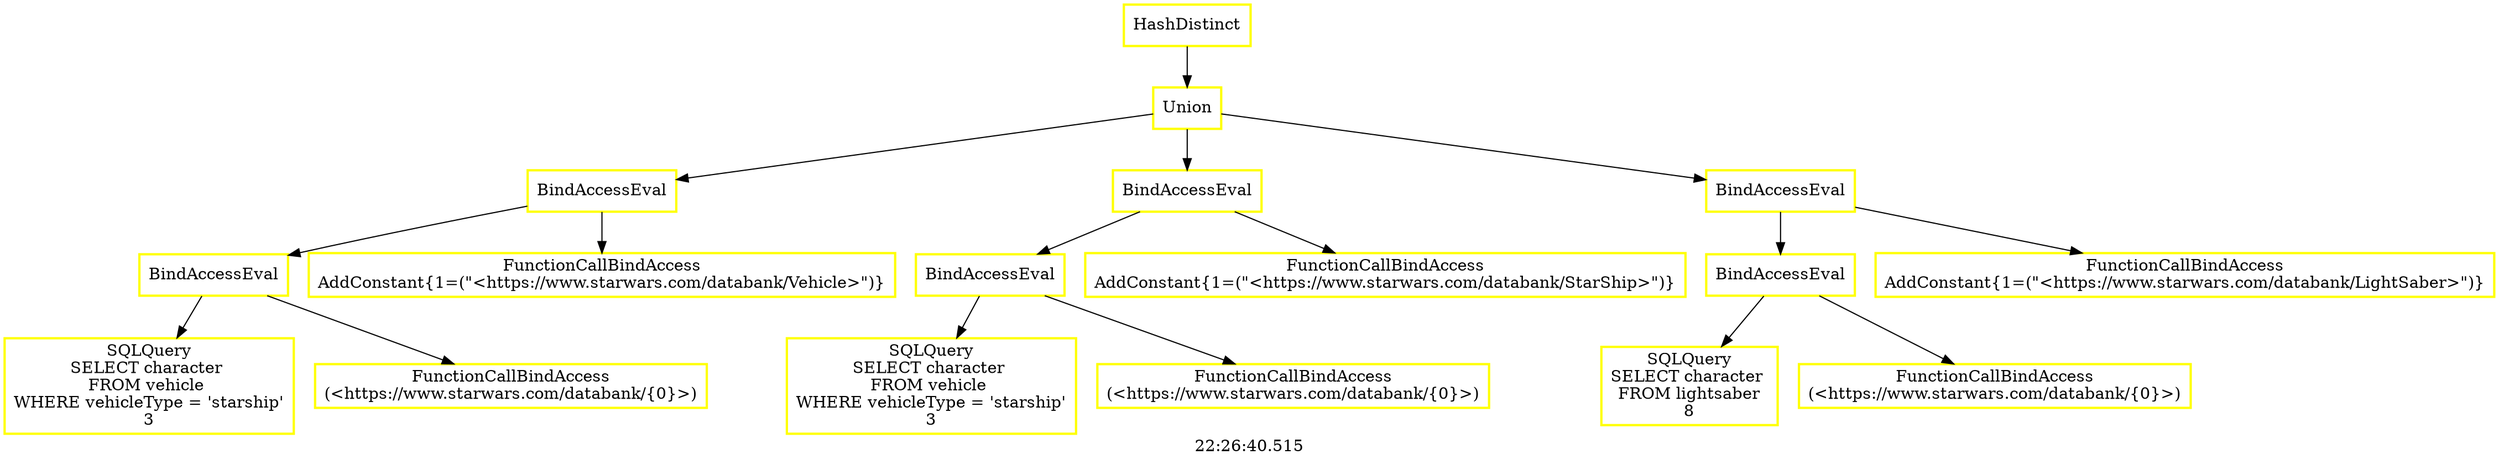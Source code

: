 digraph  g{ graph[label = "22:26:40.515"]
node [shape=rectangle, color=black, fontcolor=black, style=bold] edge [color=black] 0 [label="HashDistinct", color = yellow] ; 
1 [label="Union", color = yellow] ; 
0 -> 1 ; 
2 [label="BindAccessEval", color = yellow] ; 
1 -> 2 ; 
3 [label="BindAccessEval", color = yellow] ; 
2 -> 3 ; 
4 [label="SQLQuery
SELECT character 
FROM vehicle 
WHERE vehicleType = 'starship'
3", color = yellow] ; 
3 -> 4 ; 
5 [label="FunctionCallBindAccess
(<https://www.starwars.com/databank/{0}>)", color = yellow] ; 
3 -> 5 ; 
6 [label="FunctionCallBindAccess
AddConstant{1=(\"<https://www.starwars.com/databank/Vehicle>\")}", color = yellow] ; 
2 -> 6 ; 
8 [label="BindAccessEval", color = yellow] ; 
1 -> 8 ; 
9 [label="BindAccessEval", color = yellow] ; 
8 -> 9 ; 
10 [label="SQLQuery
SELECT character 
FROM vehicle 
WHERE vehicleType = 'starship'
3", color = yellow] ; 
9 -> 10 ; 
11 [label="FunctionCallBindAccess
(<https://www.starwars.com/databank/{0}>)", color = yellow] ; 
9 -> 11 ; 
12 [label="FunctionCallBindAccess
AddConstant{1=(\"<https://www.starwars.com/databank/StarShip>\")}", color = yellow] ; 
8 -> 12 ; 
14 [label="BindAccessEval", color = yellow] ; 
1 -> 14 ; 
15 [label="BindAccessEval", color = yellow] ; 
14 -> 15 ; 
16 [label="SQLQuery
SELECT character 
FROM lightsaber
8", color = yellow] ; 
15 -> 16 ; 
17 [label="FunctionCallBindAccess
(<https://www.starwars.com/databank/{0}>)", color = yellow] ; 
15 -> 17 ; 
18 [label="FunctionCallBindAccess
AddConstant{1=(\"<https://www.starwars.com/databank/LightSaber>\")}", color = yellow] ; 
14 -> 18 ; 
}

